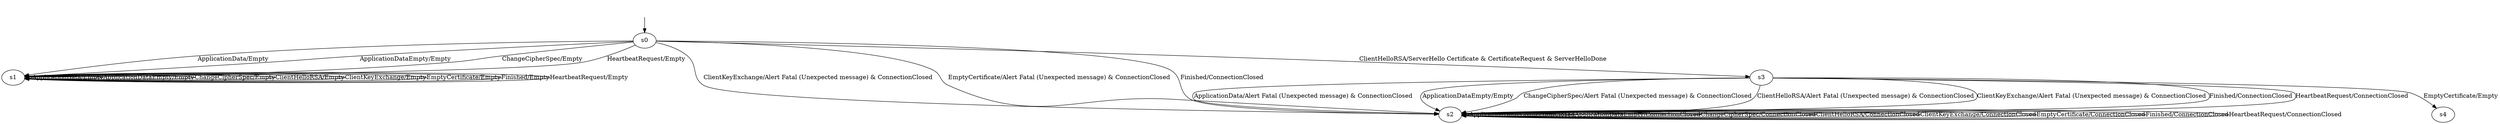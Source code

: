 digraph h2 {
s0 [label="s0"];
s1 [label="s1"];
s2 [label="s2"];
s3 [label="s3"];
s0 -> s1 [label="ApplicationData/Empty"];
s0 -> s1 [label="ApplicationDataEmpty/Empty"];
s0 -> s1 [label="ChangeCipherSpec/Empty"];
s0 -> s3 [label="ClientHelloRSA/ServerHello Certificate & CertificateRequest & ServerHelloDone"];
s0 -> s2 [label="ClientKeyExchange/Alert Fatal (Unexpected message) & ConnectionClosed"];
s0 -> s2 [label="EmptyCertificate/Alert Fatal (Unexpected message) & ConnectionClosed"];
s0 -> s2 [label="Finished/ConnectionClosed"];
s0 -> s1 [label="HeartbeatRequest/Empty"];
s1 -> s1 [label="ApplicationData/Empty"];
s1 -> s1 [label="ApplicationDataEmpty/Empty"];
s1 -> s1 [label="ChangeCipherSpec/Empty"];
s1 -> s1 [label="ClientHelloRSA/Empty"];
s1 -> s1 [label="ClientKeyExchange/Empty"];
s1 -> s1 [label="EmptyCertificate/Empty"];
s1 -> s1 [label="Finished/Empty"];
s1 -> s1 [label="HeartbeatRequest/Empty"];
s2 -> s2 [label="ApplicationData/ConnectionClosed"];
s2 -> s2 [label="ApplicationDataEmpty/ConnectionClosed"];
s2 -> s2 [label="ChangeCipherSpec/ConnectionClosed"];
s2 -> s2 [label="ClientHelloRSA/ConnectionClosed"];
s2 -> s2 [label="ClientKeyExchange/ConnectionClosed"];
s2 -> s2 [label="EmptyCertificate/ConnectionClosed"];
s2 -> s2 [label="Finished/ConnectionClosed"];
s2 -> s2 [label="HeartbeatRequest/ConnectionClosed"];
s3 -> s2 [label="ApplicationData/Alert Fatal (Unexpected message) & ConnectionClosed"];
s3 -> s2 [label="ApplicationDataEmpty/Empty"];
s3 -> s2 [label="ChangeCipherSpec/Alert Fatal (Unexpected message) & ConnectionClosed"];
s3 -> s2 [label="ClientHelloRSA/Alert Fatal (Unexpected message) & ConnectionClosed"];
s3 -> s2 [label="ClientKeyExchange/Alert Fatal (Unexpected message) & ConnectionClosed"];
s3 -> s4 [label="EmptyCertificate/Empty"];
s3 -> s2 [label="Finished/ConnectionClosed"];
s3 -> s2 [label="HeartbeatRequest/ConnectionClosed"];
__start0 [shape=none, label=""];
__start0 -> s0 [label=""];
}

